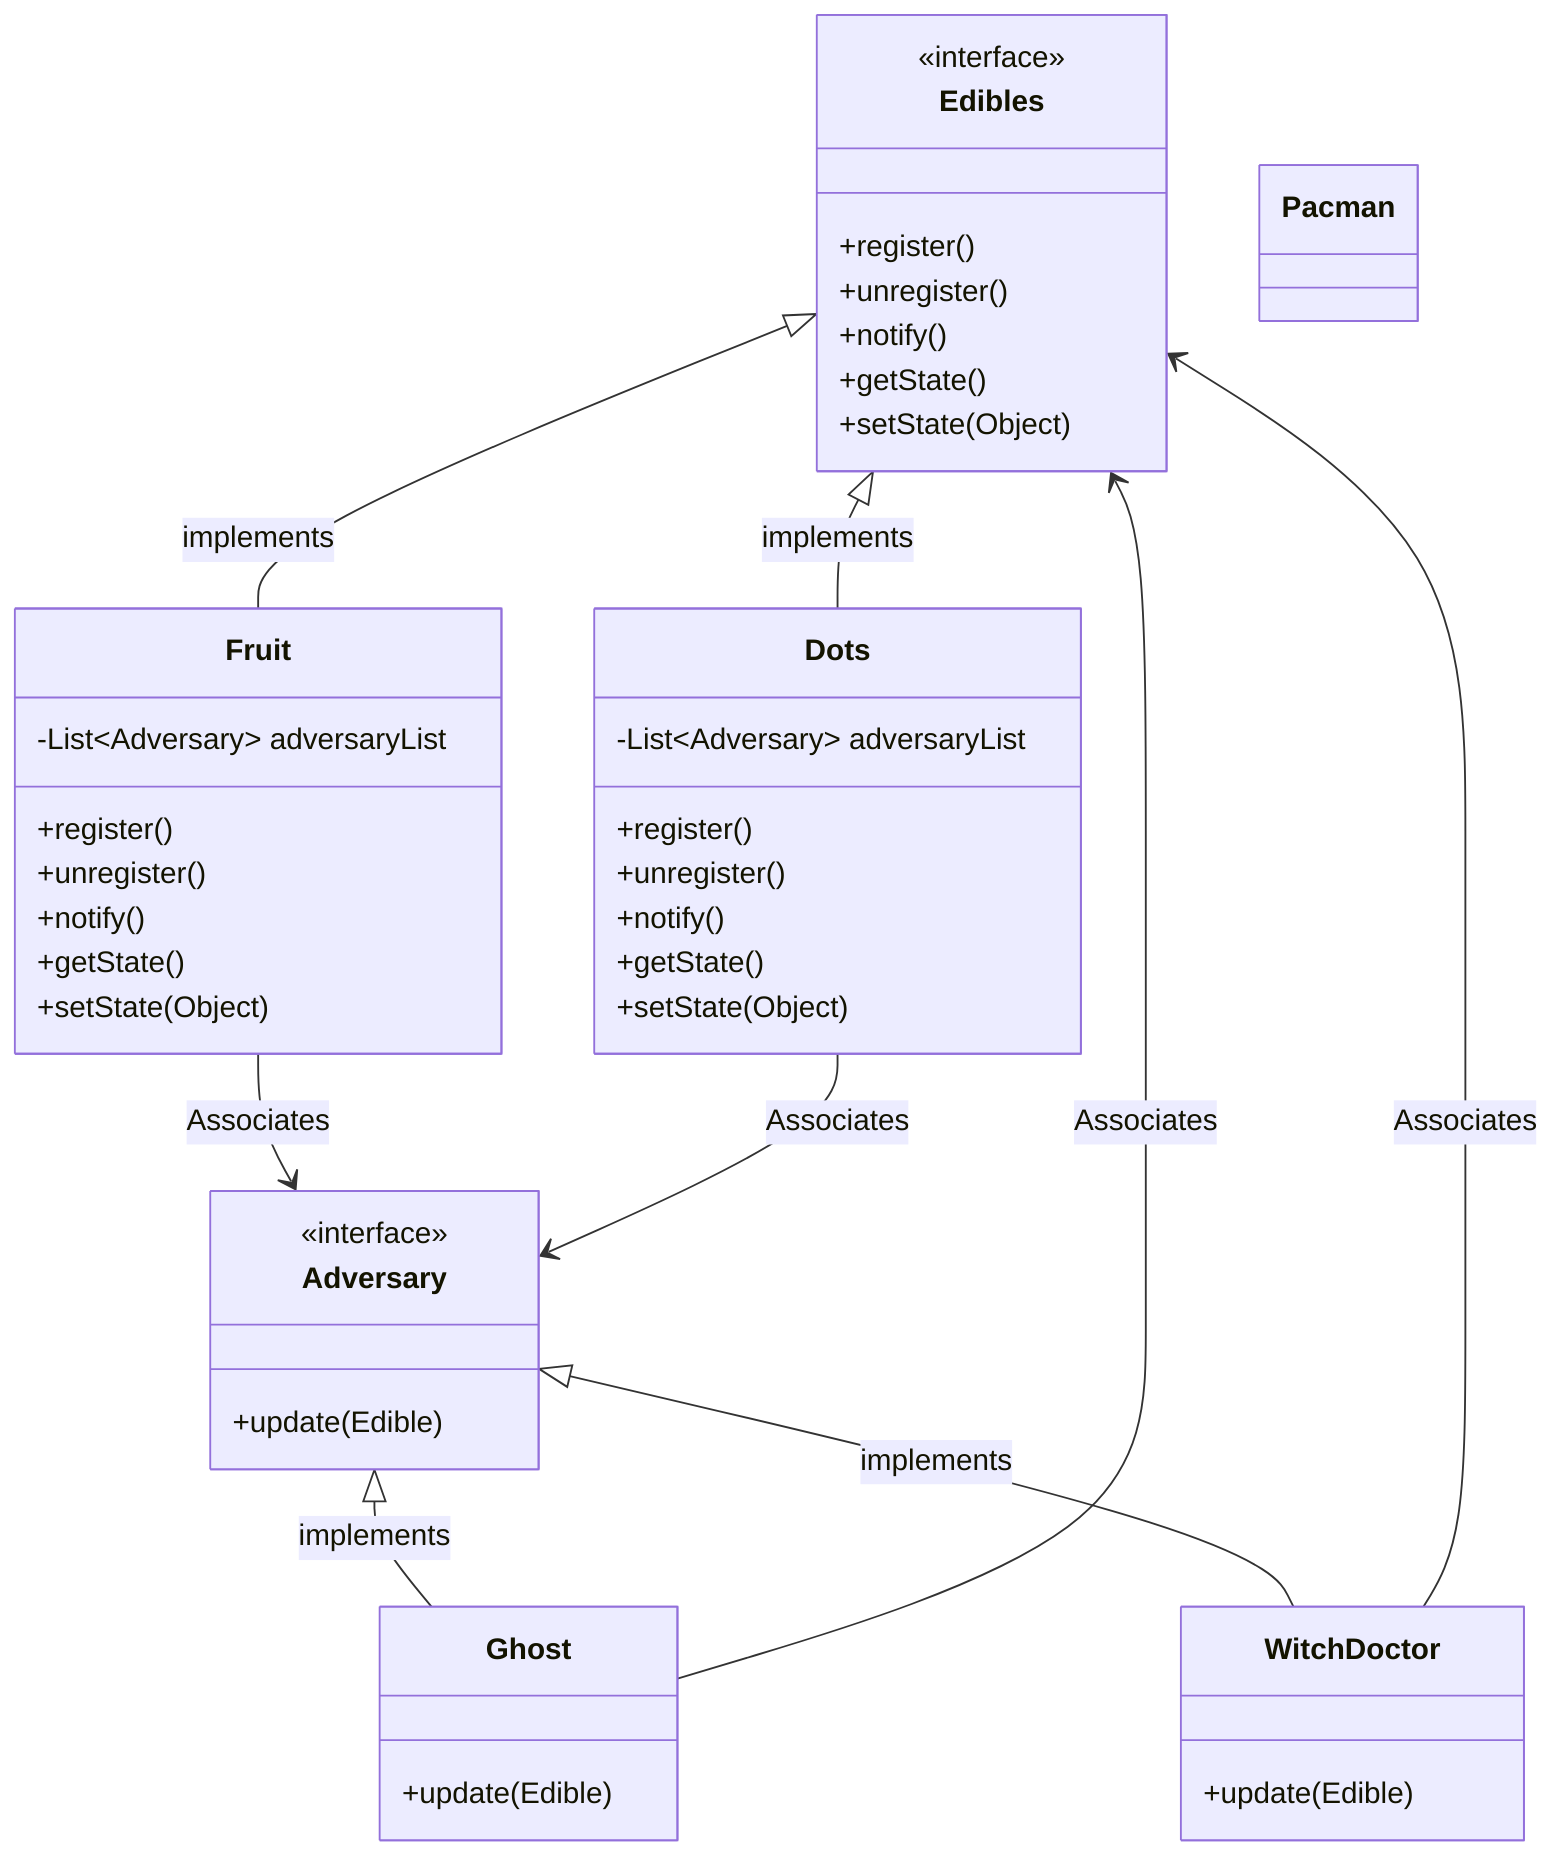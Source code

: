 classDiagram
    Edibles <|-- Fruit : implements
    Edibles <|-- Dots : implements
    Adversary <|-- Ghost : implements
    Adversary <|-- WitchDoctor : implements
    Fruit --> Adversary : Associates
    Dots --> Adversary : Associates
    Ghost --> Edibles : Associates
    WitchDoctor --> Edibles : Associates
    class Pacman {
    }
    class Edibles {
        <<interface>>
        +register()
        +unregister()
        +notify()
        +getState()
        +setState(Object)
    }
    class Fruit {
      -List~Adversary~ adversaryList
      +register()
      +unregister()
      +notify()
      +getState()
      +setState(Object)
    }
    class Dots{
      -List~Adversary~ adversaryList
      +register()
      +unregister()
      +notify()
      +getState()
      +setState(Object)
    }
    class Adversary {
        <<interface>>
        +update(Edible)
    }
    class Ghost {
        +update(Edible)
    }
    class WitchDoctor {
        +update(Edible)
    }